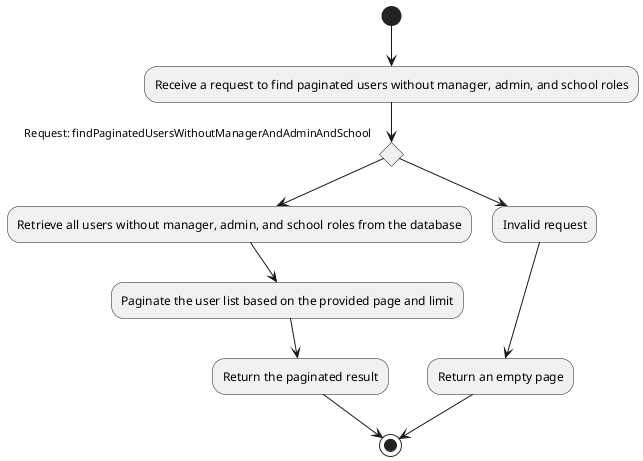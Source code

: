 @startuml

(*) --> "Receive a request to find paginated users without manager, admin, and school roles"

if "Request: findPaginatedUsersWithoutManagerAndAdminAndSchool" then
    --> "Retrieve all users without manager, admin, and school roles from the database"
    --> "Paginate the user list based on the provided page and limit"
    --> "Return the paginated result"
    --> (*)
else
    --> "Invalid request"
    --> "Return an empty page"
    --> (*)
endif

@enduml
